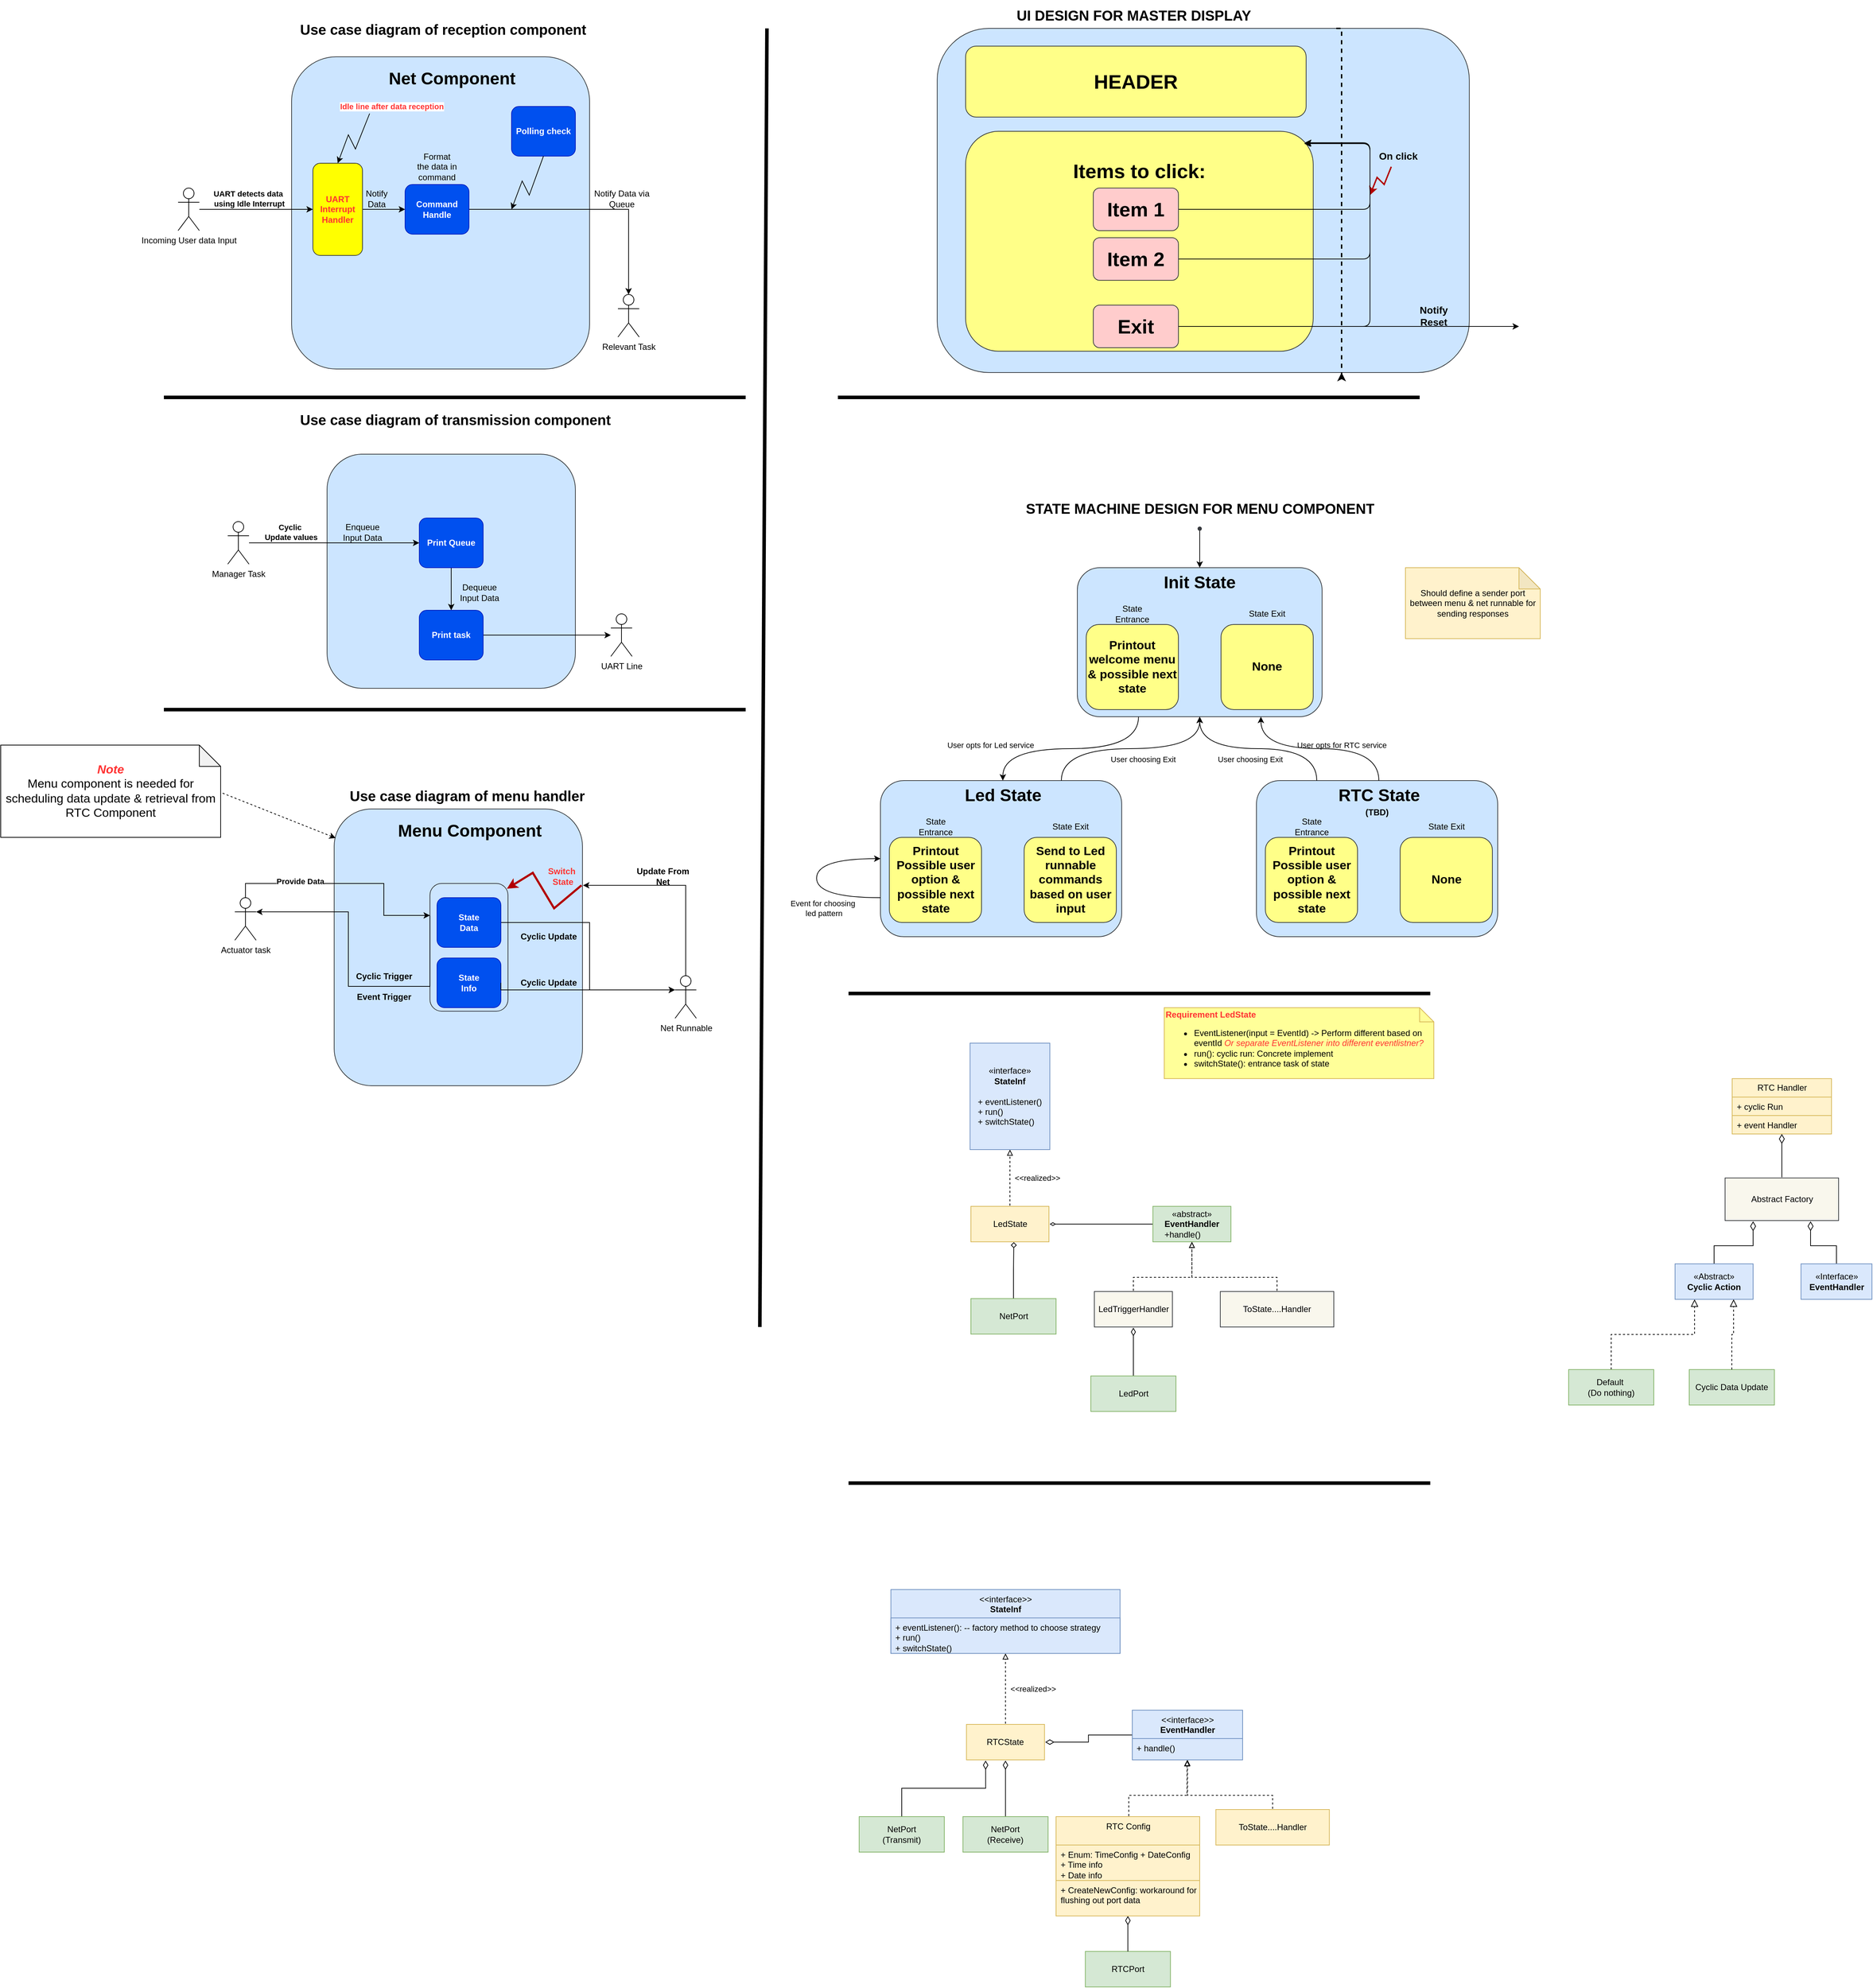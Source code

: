 <mxfile version="28.1.1">
  <diagram id="R2lEEEUBdFMjLlhIrx00" name="Page-1">
    <mxGraphModel dx="2268" dy="866" grid="1" gridSize="10" guides="1" tooltips="1" connect="1" arrows="1" fold="1" page="1" pageScale="1" pageWidth="850" pageHeight="1100" math="0" shadow="0" extFonts="Permanent Marker^https://fonts.googleapis.com/css?family=Permanent+Marker">
      <root>
        <mxCell id="0" />
        <mxCell id="1" parent="0" />
        <mxCell id="Fxq5yM-Qv6Sve0e7q3sQ-14" style="edgeStyle=orthogonalEdgeStyle;rounded=0;orthogonalLoop=1;jettySize=auto;html=1;exitX=0.25;exitY=1;exitDx=0;exitDy=0;curved=1;" parent="1" source="wsbSc2RUKa-qmxg8iigi-1" target="Fxq5yM-Qv6Sve0e7q3sQ-7" edge="1">
          <mxGeometry relative="1" as="geometry" />
        </mxCell>
        <mxCell id="Fxq5yM-Qv6Sve0e7q3sQ-57" value="User opts for Led service" style="edgeLabel;html=1;align=center;verticalAlign=middle;resizable=0;points=[];" parent="Fxq5yM-Qv6Sve0e7q3sQ-14" vertex="1" connectable="0">
          <mxGeometry x="0.577" y="13" relative="1" as="geometry">
            <mxPoint x="-32" y="-18" as="offset" />
          </mxGeometry>
        </mxCell>
        <mxCell id="Fxq5yM-Qv6Sve0e7q3sQ-61" value="User opts for RTC service" style="edgeLabel;html=1;align=center;verticalAlign=middle;resizable=0;points=[];" parent="Fxq5yM-Qv6Sve0e7q3sQ-14" vertex="1" connectable="0">
          <mxGeometry x="0.577" y="13" relative="1" as="geometry">
            <mxPoint x="463" y="-18" as="offset" />
          </mxGeometry>
        </mxCell>
        <mxCell id="wsbSc2RUKa-qmxg8iigi-1" value="" style="rounded=1;whiteSpace=wrap;html=1;fillColor=#cce5ff;strokeColor=#36393d;" parent="1" vertex="1">
          <mxGeometry x="1397.5" y="800" width="345" height="210" as="geometry" />
        </mxCell>
        <mxCell id="OyQcLFiWfOnzM_1FYjm5-68" value="" style="rounded=1;whiteSpace=wrap;html=1;fillColor=#cce5ff;strokeColor=#36393d;" parent="1" vertex="1">
          <mxGeometry x="350" y="1140" width="350" height="390" as="geometry" />
        </mxCell>
        <mxCell id="OyQcLFiWfOnzM_1FYjm5-86" value="" style="rounded=1;whiteSpace=wrap;html=1;fillColor=#cce5ff;strokeColor=#36393d;" parent="1" vertex="1">
          <mxGeometry x="485" y="1245" width="110" height="180" as="geometry" />
        </mxCell>
        <mxCell id="OyQcLFiWfOnzM_1FYjm5-19" value="" style="rounded=1;whiteSpace=wrap;html=1;fillColor=#cce5ff;strokeColor=#36393d;" parent="1" vertex="1">
          <mxGeometry x="290" y="80" width="420" height="440" as="geometry" />
        </mxCell>
        <mxCell id="OyQcLFiWfOnzM_1FYjm5-61" value="" style="edgeStyle=orthogonalEdgeStyle;rounded=0;orthogonalLoop=1;jettySize=auto;html=1;" parent="1" source="OyQcLFiWfOnzM_1FYjm5-2" target="OyQcLFiWfOnzM_1FYjm5-4" edge="1">
          <mxGeometry relative="1" as="geometry" />
        </mxCell>
        <mxCell id="OyQcLFiWfOnzM_1FYjm5-2" value="&lt;b&gt;&lt;font style=&quot;color: rgb(255, 51, 51);&quot;&gt;UART Interrupt Handler&lt;/font&gt;&lt;/b&gt;" style="rounded=1;whiteSpace=wrap;html=1;fillColor=#FFFF00;strokeColor=#36393d;" parent="1" vertex="1">
          <mxGeometry x="320" y="230" width="70" height="130" as="geometry" />
        </mxCell>
        <mxCell id="OyQcLFiWfOnzM_1FYjm5-11" value="" style="edgeStyle=orthogonalEdgeStyle;rounded=0;orthogonalLoop=1;jettySize=auto;html=1;" parent="1" source="OyQcLFiWfOnzM_1FYjm5-4" target="OyQcLFiWfOnzM_1FYjm5-33" edge="1">
          <mxGeometry relative="1" as="geometry">
            <mxPoint x="690" y="445" as="targetPoint" />
          </mxGeometry>
        </mxCell>
        <mxCell id="OyQcLFiWfOnzM_1FYjm5-4" value="&lt;b&gt;Command Handle&lt;/b&gt;" style="rounded=1;whiteSpace=wrap;html=1;fillColor=#0050ef;strokeColor=#001DBC;fontColor=#ffffff;" parent="1" vertex="1">
          <mxGeometry x="450" y="260" width="90" height="70" as="geometry" />
        </mxCell>
        <mxCell id="OyQcLFiWfOnzM_1FYjm5-15" value="" style="edgeStyle=orthogonalEdgeStyle;rounded=0;orthogonalLoop=1;jettySize=auto;html=1;" parent="1" source="OyQcLFiWfOnzM_1FYjm5-14" target="OyQcLFiWfOnzM_1FYjm5-2" edge="1">
          <mxGeometry relative="1" as="geometry" />
        </mxCell>
        <mxCell id="OyQcLFiWfOnzM_1FYjm5-17" value="&lt;b&gt;UART detects data&amp;nbsp;&lt;/b&gt;&lt;div&gt;&lt;b&gt;using Idle Interrupt&lt;/b&gt;&lt;/div&gt;" style="edgeLabel;html=1;align=center;verticalAlign=middle;resizable=0;points=[];" parent="OyQcLFiWfOnzM_1FYjm5-15" vertex="1" connectable="0">
          <mxGeometry x="0.152" y="3" relative="1" as="geometry">
            <mxPoint x="-22" y="-12" as="offset" />
          </mxGeometry>
        </mxCell>
        <mxCell id="OyQcLFiWfOnzM_1FYjm5-20" value="&lt;b&gt;Idle line after data reception&lt;/b&gt;" style="edgeLabel;html=1;align=center;verticalAlign=middle;resizable=0;points=[];fontColor=#FF3333;" parent="OyQcLFiWfOnzM_1FYjm5-15" vertex="1" connectable="0">
          <mxGeometry x="0.152" y="3" relative="1" as="geometry">
            <mxPoint x="179" y="-142" as="offset" />
          </mxGeometry>
        </mxCell>
        <mxCell id="OyQcLFiWfOnzM_1FYjm5-14" value="Incoming User data Input" style="shape=umlActor;verticalLabelPosition=bottom;verticalAlign=top;html=1;outlineConnect=0;" parent="1" vertex="1">
          <mxGeometry x="130" y="265" width="30" height="60" as="geometry" />
        </mxCell>
        <mxCell id="OyQcLFiWfOnzM_1FYjm5-18" value="" style="curved=0;endArrow=classic;html=1;rounded=0;entryX=0.5;entryY=0;entryDx=0;entryDy=0;" parent="1" target="OyQcLFiWfOnzM_1FYjm5-2" edge="1">
          <mxGeometry width="50" height="50" relative="1" as="geometry">
            <mxPoint x="400" y="160" as="sourcePoint" />
            <mxPoint x="390" y="140" as="targetPoint" />
            <Array as="points">
              <mxPoint x="380" y="210" />
              <mxPoint x="370" y="190" />
            </Array>
          </mxGeometry>
        </mxCell>
        <mxCell id="OyQcLFiWfOnzM_1FYjm5-22" value="Notify Data" style="text;html=1;align=center;verticalAlign=middle;whiteSpace=wrap;rounded=0;" parent="1" vertex="1">
          <mxGeometry x="380" y="265" width="60" height="30" as="geometry" />
        </mxCell>
        <mxCell id="OyQcLFiWfOnzM_1FYjm5-33" value="Relevant Task" style="shape=umlActor;verticalLabelPosition=bottom;verticalAlign=top;html=1;outlineConnect=0;" parent="1" vertex="1">
          <mxGeometry x="750" y="415" width="30" height="60" as="geometry" />
        </mxCell>
        <mxCell id="OyQcLFiWfOnzM_1FYjm5-34" value="Format the data in command" style="text;html=1;align=center;verticalAlign=middle;whiteSpace=wrap;rounded=0;" parent="1" vertex="1">
          <mxGeometry x="465" y="220" width="60" height="30" as="geometry" />
        </mxCell>
        <mxCell id="OyQcLFiWfOnzM_1FYjm5-38" value="&lt;h1 style=&quot;margin-top: 0px;&quot;&gt;Net Component&lt;/h1&gt;" style="text;html=1;whiteSpace=wrap;overflow=hidden;rounded=0;" parent="1" vertex="1">
          <mxGeometry x="425" y="90" width="190" height="40" as="geometry" />
        </mxCell>
        <mxCell id="OyQcLFiWfOnzM_1FYjm5-39" value="&lt;h1 style=&quot;margin-top: 0px;&quot;&gt;&lt;font style=&quot;font-size: 20px;&quot;&gt;Use case diagram of reception component&lt;/font&gt;&lt;/h1&gt;" style="text;html=1;whiteSpace=wrap;overflow=hidden;rounded=0;" parent="1" vertex="1">
          <mxGeometry x="300" y="20" width="410" height="60" as="geometry" />
        </mxCell>
        <mxCell id="OyQcLFiWfOnzM_1FYjm5-40" value="" style="rounded=1;whiteSpace=wrap;html=1;fillColor=#cce5ff;strokeColor=#36393d;" parent="1" vertex="1">
          <mxGeometry x="340" y="640" width="350" height="330" as="geometry" />
        </mxCell>
        <mxCell id="OyQcLFiWfOnzM_1FYjm5-44" value="" style="edgeStyle=orthogonalEdgeStyle;rounded=0;orthogonalLoop=1;jettySize=auto;html=1;" parent="1" source="OyQcLFiWfOnzM_1FYjm5-45" target="OyQcLFiWfOnzM_1FYjm5-47" edge="1">
          <mxGeometry relative="1" as="geometry" />
        </mxCell>
        <mxCell id="OyQcLFiWfOnzM_1FYjm5-45" value="&lt;b&gt;Print Queue&lt;/b&gt;" style="rounded=1;whiteSpace=wrap;html=1;fillColor=#0050ef;strokeColor=#001DBC;fontColor=#ffffff;" parent="1" vertex="1">
          <mxGeometry x="470" y="730" width="90" height="70" as="geometry" />
        </mxCell>
        <mxCell id="OyQcLFiWfOnzM_1FYjm5-46" value="" style="edgeStyle=orthogonalEdgeStyle;rounded=0;orthogonalLoop=1;jettySize=auto;html=1;" parent="1" source="OyQcLFiWfOnzM_1FYjm5-47" target="OyQcLFiWfOnzM_1FYjm5-55" edge="1">
          <mxGeometry relative="1" as="geometry">
            <mxPoint x="760" y="915" as="targetPoint" />
          </mxGeometry>
        </mxCell>
        <mxCell id="OyQcLFiWfOnzM_1FYjm5-47" value="&lt;b&gt;Print task&lt;/b&gt;" style="rounded=1;whiteSpace=wrap;html=1;fillColor=#0050ef;strokeColor=#001DBC;fontColor=#ffffff;" parent="1" vertex="1">
          <mxGeometry x="470" y="860" width="90" height="70" as="geometry" />
        </mxCell>
        <mxCell id="OyQcLFiWfOnzM_1FYjm5-48" value="" style="edgeStyle=orthogonalEdgeStyle;rounded=0;orthogonalLoop=1;jettySize=auto;html=1;entryX=0;entryY=0.5;entryDx=0;entryDy=0;" parent="1" source="OyQcLFiWfOnzM_1FYjm5-51" target="OyQcLFiWfOnzM_1FYjm5-45" edge="1">
          <mxGeometry relative="1" as="geometry">
            <mxPoint x="390" y="765" as="targetPoint" />
          </mxGeometry>
        </mxCell>
        <mxCell id="OyQcLFiWfOnzM_1FYjm5-49" value="&lt;b&gt;Cyclic&amp;nbsp;&lt;/b&gt;&lt;div&gt;&lt;b&gt;Update values&lt;/b&gt;&lt;/div&gt;" style="edgeLabel;html=1;align=center;verticalAlign=middle;resizable=0;points=[];" parent="OyQcLFiWfOnzM_1FYjm5-48" vertex="1" connectable="0">
          <mxGeometry x="0.152" y="3" relative="1" as="geometry">
            <mxPoint x="-79" y="-12" as="offset" />
          </mxGeometry>
        </mxCell>
        <mxCell id="OyQcLFiWfOnzM_1FYjm5-51" value="Manager Task" style="shape=umlActor;verticalLabelPosition=bottom;verticalAlign=top;html=1;outlineConnect=0;" parent="1" vertex="1">
          <mxGeometry x="200" y="735" width="30" height="60" as="geometry" />
        </mxCell>
        <mxCell id="OyQcLFiWfOnzM_1FYjm5-53" value="Enqueue Input Data" style="text;html=1;align=center;verticalAlign=middle;whiteSpace=wrap;rounded=0;" parent="1" vertex="1">
          <mxGeometry x="360" y="735" width="60" height="30" as="geometry" />
        </mxCell>
        <mxCell id="OyQcLFiWfOnzM_1FYjm5-55" value="UART Line" style="shape=umlActor;verticalLabelPosition=bottom;verticalAlign=top;html=1;outlineConnect=0;" parent="1" vertex="1">
          <mxGeometry x="740" y="865" width="30" height="60" as="geometry" />
        </mxCell>
        <mxCell id="OyQcLFiWfOnzM_1FYjm5-57" value="Dequeue Input Data" style="text;html=1;align=center;verticalAlign=middle;whiteSpace=wrap;rounded=0;" parent="1" vertex="1">
          <mxGeometry x="525" y="820" width="60" height="30" as="geometry" />
        </mxCell>
        <mxCell id="OyQcLFiWfOnzM_1FYjm5-58" value="&lt;h1 style=&quot;margin-top: 0px;&quot;&gt;Init State&lt;/h1&gt;" style="text;html=1;whiteSpace=wrap;overflow=hidden;rounded=0;align=center;" parent="1" vertex="1">
          <mxGeometry x="1475" y="800" width="190" height="40" as="geometry" />
        </mxCell>
        <mxCell id="OyQcLFiWfOnzM_1FYjm5-59" value="&lt;h1 style=&quot;margin-top: 0px;&quot;&gt;&lt;font style=&quot;font-size: 20px;&quot;&gt;Use case diagram of transmission component&lt;/font&gt;&lt;/h1&gt;" style="text;html=1;whiteSpace=wrap;overflow=hidden;rounded=0;" parent="1" vertex="1">
          <mxGeometry x="300" y="570" width="480" height="60" as="geometry" />
        </mxCell>
        <mxCell id="OyQcLFiWfOnzM_1FYjm5-60" value="" style="endArrow=none;html=1;rounded=0;strokeWidth=5;" parent="1" edge="1">
          <mxGeometry width="50" height="50" relative="1" as="geometry">
            <mxPoint x="110" y="560" as="sourcePoint" />
            <mxPoint x="930" y="560" as="targetPoint" />
          </mxGeometry>
        </mxCell>
        <mxCell id="OyQcLFiWfOnzM_1FYjm5-63" value="&lt;b&gt;Polling check&lt;/b&gt;" style="rounded=1;whiteSpace=wrap;html=1;fillColor=#0050ef;strokeColor=#001DBC;fontColor=#ffffff;" parent="1" vertex="1">
          <mxGeometry x="600" y="150" width="90" height="70" as="geometry" />
        </mxCell>
        <mxCell id="OyQcLFiWfOnzM_1FYjm5-66" value="" style="curved=0;endArrow=classic;html=1;rounded=0;entryX=0.5;entryY=0;entryDx=0;entryDy=0;exitX=0.5;exitY=1;exitDx=0;exitDy=0;" parent="1" source="OyQcLFiWfOnzM_1FYjm5-63" edge="1">
          <mxGeometry width="50" height="50" relative="1" as="geometry">
            <mxPoint x="645" y="225" as="sourcePoint" />
            <mxPoint x="600" y="295" as="targetPoint" />
            <Array as="points">
              <mxPoint x="625" y="275" />
              <mxPoint x="615" y="255" />
            </Array>
          </mxGeometry>
        </mxCell>
        <mxCell id="OyQcLFiWfOnzM_1FYjm5-67" value="Notify Data via Queue" style="text;html=1;align=center;verticalAlign=middle;whiteSpace=wrap;rounded=0;" parent="1" vertex="1">
          <mxGeometry x="697.5" y="265" width="115" height="30" as="geometry" />
        </mxCell>
        <mxCell id="OyQcLFiWfOnzM_1FYjm5-72" value="&lt;b&gt;State&lt;/b&gt;&lt;div&gt;&lt;b&gt;Info&lt;/b&gt;&lt;/div&gt;" style="rounded=1;whiteSpace=wrap;html=1;fillColor=#0050ef;strokeColor=#001DBC;fontColor=#ffffff;" parent="1" vertex="1">
          <mxGeometry x="495" y="1350" width="90" height="70" as="geometry" />
        </mxCell>
        <mxCell id="OyQcLFiWfOnzM_1FYjm5-98" style="edgeStyle=orthogonalEdgeStyle;rounded=0;orthogonalLoop=1;jettySize=auto;html=1;exitX=0.5;exitY=0;exitDx=0;exitDy=0;exitPerimeter=0;entryX=0;entryY=0.25;entryDx=0;entryDy=0;" parent="1" source="OyQcLFiWfOnzM_1FYjm5-75" target="OyQcLFiWfOnzM_1FYjm5-86" edge="1">
          <mxGeometry relative="1" as="geometry">
            <Array as="points">
              <mxPoint x="225" y="1245" />
              <mxPoint x="420" y="1245" />
              <mxPoint x="420" y="1290" />
            </Array>
          </mxGeometry>
        </mxCell>
        <mxCell id="OyQcLFiWfOnzM_1FYjm5-99" value="&lt;b&gt;Provide Data&lt;/b&gt;" style="edgeLabel;html=1;align=center;verticalAlign=middle;resizable=0;points=[];" parent="OyQcLFiWfOnzM_1FYjm5-98" vertex="1" connectable="0">
          <mxGeometry x="-0.403" y="3" relative="1" as="geometry">
            <mxPoint as="offset" />
          </mxGeometry>
        </mxCell>
        <mxCell id="OyQcLFiWfOnzM_1FYjm5-75" value="Actuator task" style="shape=umlActor;verticalLabelPosition=bottom;verticalAlign=top;html=1;outlineConnect=0;" parent="1" vertex="1">
          <mxGeometry x="210" y="1265" width="30" height="60" as="geometry" />
        </mxCell>
        <mxCell id="OyQcLFiWfOnzM_1FYjm5-77" value="Net Runnable" style="shape=umlActor;verticalLabelPosition=bottom;verticalAlign=top;html=1;outlineConnect=0;" parent="1" vertex="1">
          <mxGeometry x="830.5" y="1375" width="30" height="60" as="geometry" />
        </mxCell>
        <mxCell id="OyQcLFiWfOnzM_1FYjm5-79" value="&lt;h1 style=&quot;margin-top: 0px;&quot;&gt;Menu Component&lt;/h1&gt;" style="text;html=1;whiteSpace=wrap;overflow=hidden;rounded=0;" parent="1" vertex="1">
          <mxGeometry x="437.5" y="1150" width="205" height="40" as="geometry" />
        </mxCell>
        <mxCell id="OyQcLFiWfOnzM_1FYjm5-80" value="&lt;h1 style=&quot;margin-top: 0px;&quot;&gt;&lt;font style=&quot;font-size: 20px;&quot;&gt;Use case diagram of menu handler&lt;/font&gt;&lt;/h1&gt;" style="text;html=1;whiteSpace=wrap;overflow=hidden;rounded=0;" parent="1" vertex="1">
          <mxGeometry x="370" y="1100" width="350" height="60" as="geometry" />
        </mxCell>
        <mxCell id="OyQcLFiWfOnzM_1FYjm5-81" value="" style="endArrow=none;html=1;rounded=0;strokeWidth=5;" parent="1" edge="1">
          <mxGeometry width="50" height="50" relative="1" as="geometry">
            <mxPoint x="110" y="1000" as="sourcePoint" />
            <mxPoint x="930" y="1000" as="targetPoint" />
          </mxGeometry>
        </mxCell>
        <mxCell id="OyQcLFiWfOnzM_1FYjm5-85" style="edgeStyle=orthogonalEdgeStyle;rounded=0;orthogonalLoop=1;jettySize=auto;html=1;exitX=1;exitY=0.5;exitDx=0;exitDy=0;entryX=0;entryY=0.333;entryDx=0;entryDy=0;entryPerimeter=0;" parent="1" source="OyQcLFiWfOnzM_1FYjm5-84" target="OyQcLFiWfOnzM_1FYjm5-77" edge="1">
          <mxGeometry relative="1" as="geometry">
            <mxPoint x="828" y="1435" as="targetPoint" />
            <Array as="points">
              <mxPoint x="710" y="1300" />
              <mxPoint x="710" y="1395" />
            </Array>
          </mxGeometry>
        </mxCell>
        <mxCell id="OyQcLFiWfOnzM_1FYjm5-84" value="&lt;b&gt;State&lt;/b&gt;&lt;div&gt;&lt;b&gt;Data&lt;/b&gt;&lt;/div&gt;" style="rounded=1;whiteSpace=wrap;html=1;fillColor=#0050ef;strokeColor=#001DBC;fontColor=#ffffff;" parent="1" vertex="1">
          <mxGeometry x="495" y="1265" width="90" height="70" as="geometry" />
        </mxCell>
        <mxCell id="OyQcLFiWfOnzM_1FYjm5-87" value="&lt;b&gt;Cyclic Update&lt;/b&gt;" style="text;html=1;align=center;verticalAlign=middle;whiteSpace=wrap;rounded=0;" parent="1" vertex="1">
          <mxGeometry x="605" y="1305" width="95" height="30" as="geometry" />
        </mxCell>
        <mxCell id="OyQcLFiWfOnzM_1FYjm5-88" style="edgeStyle=orthogonalEdgeStyle;rounded=0;orthogonalLoop=1;jettySize=auto;html=1;entryX=1.002;entryY=0.276;entryDx=0;entryDy=0;entryPerimeter=0;exitX=0.5;exitY=0;exitDx=0;exitDy=0;exitPerimeter=0;" parent="1" source="OyQcLFiWfOnzM_1FYjm5-77" target="OyQcLFiWfOnzM_1FYjm5-68" edge="1">
          <mxGeometry relative="1" as="geometry">
            <mxPoint x="910" y="1320" as="sourcePoint" />
          </mxGeometry>
        </mxCell>
        <mxCell id="OyQcLFiWfOnzM_1FYjm5-89" value="" style="curved=0;endArrow=classic;html=1;rounded=0;entryX=0.986;entryY=0.041;entryDx=0;entryDy=0;exitX=0.996;exitY=0.276;exitDx=0;exitDy=0;exitPerimeter=0;entryPerimeter=0;fillColor=#e51400;strokeColor=#B20000;strokeWidth=3;" parent="1" source="OyQcLFiWfOnzM_1FYjm5-68" target="OyQcLFiWfOnzM_1FYjm5-86" edge="1">
          <mxGeometry width="50" height="50" relative="1" as="geometry">
            <mxPoint x="700" y="1250" as="sourcePoint" />
            <mxPoint x="655" y="1325" as="targetPoint" />
            <Array as="points">
              <mxPoint x="660" y="1280" />
              <mxPoint x="630" y="1230" />
            </Array>
          </mxGeometry>
        </mxCell>
        <mxCell id="OyQcLFiWfOnzM_1FYjm5-90" value="&lt;b&gt;Cyclic Trigger&lt;/b&gt;&lt;div&gt;&lt;br&gt;&lt;/div&gt;&lt;div&gt;&lt;b&gt;Event Trigger&lt;/b&gt;&lt;/div&gt;" style="text;html=1;align=center;verticalAlign=middle;whiteSpace=wrap;rounded=0;" parent="1" vertex="1">
          <mxGeometry x="372.5" y="1375" width="95" height="30" as="geometry" />
        </mxCell>
        <mxCell id="OyQcLFiWfOnzM_1FYjm5-91" value="&lt;b&gt;&lt;font style=&quot;color: rgb(255, 51, 51);&quot;&gt;Switch&amp;nbsp;&lt;/font&gt;&lt;/b&gt;&lt;div&gt;&lt;b&gt;&lt;font style=&quot;color: rgb(255, 51, 51);&quot;&gt;State&lt;/font&gt;&lt;/b&gt;&lt;/div&gt;" style="text;html=1;align=center;verticalAlign=middle;whiteSpace=wrap;rounded=0;" parent="1" vertex="1">
          <mxGeometry x="625" y="1220" width="95" height="30" as="geometry" />
        </mxCell>
        <mxCell id="OyQcLFiWfOnzM_1FYjm5-92" value="&lt;b&gt;Update From Net&lt;/b&gt;" style="text;html=1;align=center;verticalAlign=middle;whiteSpace=wrap;rounded=0;" parent="1" vertex="1">
          <mxGeometry x="765.5" y="1220" width="95" height="30" as="geometry" />
        </mxCell>
        <mxCell id="OyQcLFiWfOnzM_1FYjm5-95" style="edgeStyle=orthogonalEdgeStyle;rounded=0;orthogonalLoop=1;jettySize=auto;html=1;exitX=0;exitY=0.25;exitDx=0;exitDy=0;entryX=1;entryY=0.333;entryDx=0;entryDy=0;entryPerimeter=0;" parent="1" source="OyQcLFiWfOnzM_1FYjm5-86" target="OyQcLFiWfOnzM_1FYjm5-75" edge="1">
          <mxGeometry relative="1" as="geometry">
            <mxPoint x="460.5" y="1470" as="targetPoint" />
            <mxPoint x="207.5" y="1425" as="sourcePoint" />
            <Array as="points">
              <mxPoint x="370" y="1390" />
              <mxPoint x="370" y="1285" />
            </Array>
          </mxGeometry>
        </mxCell>
        <mxCell id="OyQcLFiWfOnzM_1FYjm5-97" value="" style="edgeStyle=orthogonalEdgeStyle;rounded=0;orthogonalLoop=1;jettySize=auto;html=1;exitX=1;exitY=0.5;exitDx=0;exitDy=0;entryX=0;entryY=0.333;entryDx=0;entryDy=0;entryPerimeter=0;" parent="1" source="OyQcLFiWfOnzM_1FYjm5-72" target="OyQcLFiWfOnzM_1FYjm5-77" edge="1">
          <mxGeometry relative="1" as="geometry">
            <mxPoint x="585" y="1385" as="sourcePoint" />
            <mxPoint x="820" y="1390" as="targetPoint" />
            <Array as="points">
              <mxPoint x="585" y="1395" />
            </Array>
          </mxGeometry>
        </mxCell>
        <mxCell id="OyQcLFiWfOnzM_1FYjm5-100" value="&lt;b&gt;Cyclic Update&lt;/b&gt;" style="text;html=1;align=center;verticalAlign=middle;whiteSpace=wrap;rounded=0;" parent="1" vertex="1">
          <mxGeometry x="605" y="1370" width="95" height="30" as="geometry" />
        </mxCell>
        <mxCell id="LMpR26-WKdEQscLEcEX--1" value="&lt;font color=&quot;#ff3333&quot;&gt;&lt;span style=&quot;font-size: 17px;&quot;&gt;&lt;b&gt;&lt;i&gt;Note&lt;/i&gt;&lt;/b&gt;&lt;/span&gt;&lt;/font&gt;&lt;br&gt;&lt;div style=&quot;&quot;&gt;&lt;span style=&quot;font-size: 17px;&quot;&gt;&lt;font style=&quot;color: rgb(0, 0, 0);&quot;&gt;Menu component is needed for scheduling data update &amp;amp; retrieval from RTC Component&lt;/font&gt;&lt;/span&gt;&lt;/div&gt;" style="shape=note;whiteSpace=wrap;html=1;backgroundOutline=1;darkOpacity=0.05;align=center;" parent="1" vertex="1">
          <mxGeometry x="-120" y="1050" width="310" height="130" as="geometry" />
        </mxCell>
        <mxCell id="LMpR26-WKdEQscLEcEX--4" value="" style="endArrow=classic;html=1;rounded=0;exitX=1.009;exitY=0.521;exitDx=0;exitDy=0;exitPerimeter=0;entryX=0.006;entryY=0.105;entryDx=0;entryDy=0;entryPerimeter=0;dashed=1;" parent="1" source="LMpR26-WKdEQscLEcEX--1" target="OyQcLFiWfOnzM_1FYjm5-68" edge="1">
          <mxGeometry width="50" height="50" relative="1" as="geometry">
            <mxPoint x="120" y="1130" as="sourcePoint" />
            <mxPoint x="170" y="1080" as="targetPoint" />
          </mxGeometry>
        </mxCell>
        <mxCell id="LMpR26-WKdEQscLEcEX--5" value="" style="rounded=1;whiteSpace=wrap;html=1;fillColor=#cce5ff;strokeColor=#36393d;" parent="1" vertex="1">
          <mxGeometry x="1200" y="40" width="750" height="485" as="geometry" />
        </mxCell>
        <mxCell id="LMpR26-WKdEQscLEcEX--13" value="&lt;h1 style=&quot;margin-top: 0px;&quot;&gt;&lt;span style=&quot;font-size: 20px;&quot;&gt;UI DESIGN FOR MASTER DISPLAY&lt;/span&gt;&lt;/h1&gt;" style="text;html=1;whiteSpace=wrap;overflow=hidden;rounded=0;" parent="1" vertex="1">
          <mxGeometry x="1310" width="350" height="60" as="geometry" />
        </mxCell>
        <mxCell id="LMpR26-WKdEQscLEcEX--14" value="" style="endArrow=none;html=1;rounded=0;strokeWidth=5;" parent="1" edge="1">
          <mxGeometry width="50" height="50" relative="1" as="geometry">
            <mxPoint x="960" y="40" as="sourcePoint" />
            <mxPoint x="950" y="1870" as="targetPoint" />
          </mxGeometry>
        </mxCell>
        <mxCell id="LMpR26-WKdEQscLEcEX--28" value="&lt;font style=&quot;font-size: 28px;&quot;&gt;&lt;b style=&quot;&quot;&gt;HEADER&lt;/b&gt;&lt;/font&gt;" style="rounded=1;whiteSpace=wrap;html=1;fillColor=#ffff88;strokeColor=#36393d;" parent="1" vertex="1">
          <mxGeometry x="1240" y="65" width="480" height="100" as="geometry" />
        </mxCell>
        <mxCell id="LMpR26-WKdEQscLEcEX--29" value="&lt;font style=&quot;font-size: 28px;&quot;&gt;&lt;b style=&quot;&quot;&gt;Items to click:&lt;/b&gt;&lt;/font&gt;&lt;div&gt;&lt;font style=&quot;font-size: 28px;&quot;&gt;&lt;b style=&quot;&quot;&gt;&lt;br&gt;&lt;/b&gt;&lt;/font&gt;&lt;/div&gt;&lt;div&gt;&lt;font style=&quot;font-size: 28px;&quot;&gt;&lt;b style=&quot;&quot;&gt;&lt;br&gt;&lt;/b&gt;&lt;/font&gt;&lt;/div&gt;&lt;div&gt;&lt;font style=&quot;font-size: 28px;&quot;&gt;&lt;b style=&quot;&quot;&gt;&lt;br&gt;&lt;/b&gt;&lt;/font&gt;&lt;/div&gt;&lt;div&gt;&lt;font style=&quot;font-size: 28px;&quot;&gt;&lt;b style=&quot;&quot;&gt;&lt;br&gt;&lt;/b&gt;&lt;/font&gt;&lt;/div&gt;&lt;div&gt;&lt;b style=&quot;font-size: 28px; background-color: transparent; color: light-dark(rgb(0, 0, 0), rgb(255, 255, 255));&quot;&gt;&amp;nbsp;&lt;/b&gt;&lt;/div&gt;&lt;div&gt;&lt;div&gt;&lt;br&gt;&lt;/div&gt;&lt;div&gt;&lt;br&gt;&lt;/div&gt;&lt;/div&gt;" style="rounded=1;whiteSpace=wrap;html=1;fillColor=#ffff88;strokeColor=#36393d;" parent="1" vertex="1">
          <mxGeometry x="1240" y="185" width="490" height="310" as="geometry" />
        </mxCell>
        <mxCell id="LMpR26-WKdEQscLEcEX--35" style="edgeStyle=orthogonalEdgeStyle;rounded=1;orthogonalLoop=1;jettySize=auto;html=1;exitX=1;exitY=0.5;exitDx=0;exitDy=0;entryX=0.974;entryY=0.056;entryDx=0;entryDy=0;entryPerimeter=0;curved=0;" parent="1" source="LMpR26-WKdEQscLEcEX--30" target="LMpR26-WKdEQscLEcEX--29" edge="1">
          <mxGeometry relative="1" as="geometry">
            <Array as="points">
              <mxPoint x="1810" y="295" />
              <mxPoint x="1810" y="202" />
            </Array>
          </mxGeometry>
        </mxCell>
        <mxCell id="LMpR26-WKdEQscLEcEX--30" value="&lt;b&gt;&lt;font style=&quot;font-size: 28px;&quot;&gt;Item 1&lt;/font&gt;&lt;/b&gt;" style="rounded=1;whiteSpace=wrap;html=1;fillColor=#ffcccc;strokeColor=#36393d;" parent="1" vertex="1">
          <mxGeometry x="1420" y="265" width="120" height="60" as="geometry" />
        </mxCell>
        <mxCell id="LMpR26-WKdEQscLEcEX--36" style="edgeStyle=orthogonalEdgeStyle;rounded=1;orthogonalLoop=1;jettySize=auto;html=1;exitX=1;exitY=0.5;exitDx=0;exitDy=0;entryX=0.976;entryY=0.055;entryDx=0;entryDy=0;entryPerimeter=0;curved=0;" parent="1" source="LMpR26-WKdEQscLEcEX--31" target="LMpR26-WKdEQscLEcEX--29" edge="1">
          <mxGeometry relative="1" as="geometry">
            <Array as="points">
              <mxPoint x="1810" y="365" />
              <mxPoint x="1810" y="202" />
            </Array>
          </mxGeometry>
        </mxCell>
        <mxCell id="LMpR26-WKdEQscLEcEX--31" value="&lt;b&gt;&lt;font style=&quot;font-size: 28px;&quot;&gt;Item 2&lt;/font&gt;&lt;/b&gt;" style="rounded=1;whiteSpace=wrap;html=1;fillColor=#ffcccc;strokeColor=#36393d;" parent="1" vertex="1">
          <mxGeometry x="1420" y="335" width="120" height="60" as="geometry" />
        </mxCell>
        <mxCell id="LMpR26-WKdEQscLEcEX--32" value="&lt;b&gt;&lt;font style=&quot;font-size: 28px;&quot;&gt;Exit&lt;/font&gt;&lt;/b&gt;" style="rounded=1;whiteSpace=wrap;html=1;fillColor=#ffcccc;strokeColor=#36393d;" parent="1" vertex="1">
          <mxGeometry x="1420" y="430" width="120" height="60" as="geometry" />
        </mxCell>
        <mxCell id="LMpR26-WKdEQscLEcEX--34" style="edgeStyle=orthogonalEdgeStyle;rounded=0;orthogonalLoop=1;jettySize=auto;html=1;exitX=0.75;exitY=0;exitDx=0;exitDy=0;dashed=1;strokeWidth=2;" parent="1" source="LMpR26-WKdEQscLEcEX--5" edge="1">
          <mxGeometry relative="1" as="geometry">
            <mxPoint x="1770" y="525" as="targetPoint" />
            <Array as="points">
              <mxPoint x="1770" y="40" />
              <mxPoint x="1770" y="526" />
            </Array>
          </mxGeometry>
        </mxCell>
        <mxCell id="LMpR26-WKdEQscLEcEX--37" value="" style="curved=0;endArrow=classic;html=1;rounded=0;entryX=0.5;entryY=0;entryDx=0;entryDy=0;strokeWidth=2;fillColor=#e51400;strokeColor=#B20000;" parent="1" edge="1">
          <mxGeometry width="50" height="50" relative="1" as="geometry">
            <mxPoint x="1840" y="235" as="sourcePoint" />
            <mxPoint x="1810" y="275" as="targetPoint" />
            <Array as="points">
              <mxPoint x="1830" y="260" />
              <mxPoint x="1820" y="250" />
            </Array>
          </mxGeometry>
        </mxCell>
        <mxCell id="LMpR26-WKdEQscLEcEX--38" value="&lt;b&gt;&lt;font style=&quot;font-size: 14px;&quot;&gt;On click&lt;/font&gt;&lt;/b&gt;" style="text;html=1;align=center;verticalAlign=middle;whiteSpace=wrap;rounded=0;" parent="1" vertex="1">
          <mxGeometry x="1820" y="205" width="60" height="30" as="geometry" />
        </mxCell>
        <mxCell id="LMpR26-WKdEQscLEcEX--39" style="edgeStyle=orthogonalEdgeStyle;rounded=1;orthogonalLoop=1;jettySize=auto;html=1;entryX=0.976;entryY=0.052;entryDx=0;entryDy=0;entryPerimeter=0;curved=0;exitX=1;exitY=0.5;exitDx=0;exitDy=0;" parent="1" source="LMpR26-WKdEQscLEcEX--32" target="LMpR26-WKdEQscLEcEX--29" edge="1">
          <mxGeometry relative="1" as="geometry">
            <mxPoint x="1600" y="461.96" as="sourcePoint" />
            <mxPoint x="1778" y="311.91" as="targetPoint" />
            <Array as="points">
              <mxPoint x="1810" y="460" />
              <mxPoint x="1810" y="201" />
            </Array>
          </mxGeometry>
        </mxCell>
        <mxCell id="LMpR26-WKdEQscLEcEX--41" style="edgeStyle=orthogonalEdgeStyle;rounded=0;orthogonalLoop=1;jettySize=auto;html=1;curved=0;exitX=1;exitY=0.5;exitDx=0;exitDy=0;" parent="1" source="LMpR26-WKdEQscLEcEX--32" edge="1">
          <mxGeometry relative="1" as="geometry">
            <mxPoint x="1640" y="463.89" as="sourcePoint" />
            <mxPoint x="2020" y="460" as="targetPoint" />
            <Array as="points">
              <mxPoint x="2000" y="460" />
            </Array>
          </mxGeometry>
        </mxCell>
        <mxCell id="LMpR26-WKdEQscLEcEX--42" value="&lt;b&gt;&lt;font style=&quot;font-size: 14px;&quot;&gt;Notify Reset&lt;/font&gt;&lt;/b&gt;" style="text;html=1;align=center;verticalAlign=middle;whiteSpace=wrap;rounded=0;" parent="1" vertex="1">
          <mxGeometry x="1870" y="430" width="60" height="30" as="geometry" />
        </mxCell>
        <mxCell id="wsbSc2RUKa-qmxg8iigi-4" value="" style="edgeStyle=orthogonalEdgeStyle;rounded=0;orthogonalLoop=1;jettySize=auto;html=1;" parent="1" source="wsbSc2RUKa-qmxg8iigi-3" target="wsbSc2RUKa-qmxg8iigi-1" edge="1">
          <mxGeometry relative="1" as="geometry" />
        </mxCell>
        <mxCell id="wsbSc2RUKa-qmxg8iigi-2" value="" style="endArrow=none;html=1;rounded=0;strokeWidth=5;" parent="1" edge="1">
          <mxGeometry width="50" height="50" relative="1" as="geometry">
            <mxPoint x="1060" y="560" as="sourcePoint" />
            <mxPoint x="1880" y="560" as="targetPoint" />
          </mxGeometry>
        </mxCell>
        <mxCell id="wsbSc2RUKa-qmxg8iigi-3" value="" style="shape=waypoint;sketch=0;size=6;pointerEvents=1;points=[];fillColor=#cce5ff;resizable=0;rotatable=0;perimeter=centerPerimeter;snapToPoint=1;strokeColor=#36393d;rounded=1;" parent="1" vertex="1">
          <mxGeometry x="1560" y="735" width="20" height="20" as="geometry" />
        </mxCell>
        <mxCell id="wsbSc2RUKa-qmxg8iigi-5" value="&lt;h1 style=&quot;margin-top: 0px;&quot;&gt;&lt;span style=&quot;font-size: 20px;&quot;&gt;STATE MACHINE DESIGN FOR MENU COMPONENT&lt;/span&gt;&lt;/h1&gt;" style="text;html=1;whiteSpace=wrap;overflow=hidden;rounded=0;" parent="1" vertex="1">
          <mxGeometry x="1322.5" y="695" width="495" height="40" as="geometry" />
        </mxCell>
        <mxCell id="wsbSc2RUKa-qmxg8iigi-8" value="&lt;b style=&quot;&quot;&gt;&lt;font style=&quot;font-size: 17px;&quot;&gt;Printout welcome menu &amp;amp; possible next state&lt;/font&gt;&lt;/b&gt;" style="rounded=1;whiteSpace=wrap;html=1;fillColor=#ffff88;strokeColor=#36393d;" parent="1" vertex="1">
          <mxGeometry x="1410" y="880" width="130" height="120" as="geometry" />
        </mxCell>
        <mxCell id="Fxq5yM-Qv6Sve0e7q3sQ-1" value="&lt;b style=&quot;&quot;&gt;&lt;font style=&quot;font-size: 17px;&quot;&gt;None&lt;/font&gt;&lt;/b&gt;" style="rounded=1;whiteSpace=wrap;html=1;fillColor=#ffff88;strokeColor=#36393d;" parent="1" vertex="1">
          <mxGeometry x="1600" y="880" width="130" height="120" as="geometry" />
        </mxCell>
        <mxCell id="Fxq5yM-Qv6Sve0e7q3sQ-2" value="State Entrance" style="text;html=1;align=center;verticalAlign=middle;whiteSpace=wrap;rounded=0;" parent="1" vertex="1">
          <mxGeometry x="1445" y="850" width="60" height="30" as="geometry" />
        </mxCell>
        <mxCell id="Fxq5yM-Qv6Sve0e7q3sQ-3" value="State Exit" style="text;html=1;align=center;verticalAlign=middle;whiteSpace=wrap;rounded=0;" parent="1" vertex="1">
          <mxGeometry x="1635" y="850" width="60" height="30" as="geometry" />
        </mxCell>
        <mxCell id="Fxq5yM-Qv6Sve0e7q3sQ-6" value="" style="rounded=1;whiteSpace=wrap;html=1;fillColor=#cce5ff;strokeColor=#36393d;" parent="1" vertex="1">
          <mxGeometry x="1120" y="1100" width="340" height="220" as="geometry" />
        </mxCell>
        <mxCell id="Fxq5yM-Qv6Sve0e7q3sQ-7" value="&lt;h1 style=&quot;margin-top: 0px;&quot;&gt;Led State&lt;/h1&gt;" style="text;html=1;whiteSpace=wrap;overflow=hidden;rounded=0;align=center;" parent="1" vertex="1">
          <mxGeometry x="1197.5" y="1100" width="190" height="40" as="geometry" />
        </mxCell>
        <mxCell id="Fxq5yM-Qv6Sve0e7q3sQ-10" value="&lt;b style=&quot;&quot;&gt;&lt;font style=&quot;font-size: 17px;&quot;&gt;Printout Possible user option &amp;amp; possible next state&lt;/font&gt;&lt;/b&gt;" style="rounded=1;whiteSpace=wrap;html=1;fillColor=#ffff88;strokeColor=#36393d;" parent="1" vertex="1">
          <mxGeometry x="1132.5" y="1180" width="130" height="120" as="geometry" />
        </mxCell>
        <mxCell id="Fxq5yM-Qv6Sve0e7q3sQ-11" value="&lt;span style=&quot;font-size: 17px;&quot;&gt;&lt;b&gt;Send to Led runnable commands based on user input&lt;/b&gt;&lt;/span&gt;" style="rounded=1;whiteSpace=wrap;html=1;fillColor=#ffff88;strokeColor=#36393d;" parent="1" vertex="1">
          <mxGeometry x="1322.5" y="1180" width="130" height="120" as="geometry" />
        </mxCell>
        <mxCell id="Fxq5yM-Qv6Sve0e7q3sQ-12" value="State Entrance" style="text;html=1;align=center;verticalAlign=middle;whiteSpace=wrap;rounded=0;" parent="1" vertex="1">
          <mxGeometry x="1167.5" y="1150" width="60" height="30" as="geometry" />
        </mxCell>
        <mxCell id="Fxq5yM-Qv6Sve0e7q3sQ-13" value="State Exit" style="text;html=1;align=center;verticalAlign=middle;whiteSpace=wrap;rounded=0;" parent="1" vertex="1">
          <mxGeometry x="1357.5" y="1150" width="60" height="30" as="geometry" />
        </mxCell>
        <mxCell id="Fxq5yM-Qv6Sve0e7q3sQ-17" style="edgeStyle=orthogonalEdgeStyle;rounded=0;orthogonalLoop=1;jettySize=auto;html=1;exitX=0;exitY=0.75;exitDx=0;exitDy=0;entryX=0;entryY=0.5;entryDx=0;entryDy=0;curved=1;" parent="1" source="Fxq5yM-Qv6Sve0e7q3sQ-6" target="Fxq5yM-Qv6Sve0e7q3sQ-6" edge="1">
          <mxGeometry relative="1" as="geometry">
            <Array as="points">
              <mxPoint x="1030" y="1265" />
              <mxPoint x="1030" y="1210" />
            </Array>
          </mxGeometry>
        </mxCell>
        <mxCell id="Fxq5yM-Qv6Sve0e7q3sQ-18" value="Event for choosing&amp;nbsp;&lt;div&gt;led pattern&lt;/div&gt;" style="edgeLabel;html=1;align=center;verticalAlign=middle;resizable=0;points=[];" parent="Fxq5yM-Qv6Sve0e7q3sQ-17" vertex="1" connectable="0">
          <mxGeometry x="0.506" y="-1" relative="1" as="geometry">
            <mxPoint x="-22" y="69" as="offset" />
          </mxGeometry>
        </mxCell>
        <mxCell id="Fxq5yM-Qv6Sve0e7q3sQ-19" value="" style="rounded=1;whiteSpace=wrap;html=1;fillColor=#cce5ff;strokeColor=#36393d;" parent="1" vertex="1">
          <mxGeometry x="1650" y="1100" width="340" height="220" as="geometry" />
        </mxCell>
        <mxCell id="Fxq5yM-Qv6Sve0e7q3sQ-53" style="edgeStyle=orthogonalEdgeStyle;rounded=0;orthogonalLoop=1;jettySize=auto;html=1;exitX=0.5;exitY=0;exitDx=0;exitDy=0;entryX=0.75;entryY=1;entryDx=0;entryDy=0;curved=1;" parent="1" source="Fxq5yM-Qv6Sve0e7q3sQ-20" target="wsbSc2RUKa-qmxg8iigi-1" edge="1">
          <mxGeometry relative="1" as="geometry" />
        </mxCell>
        <mxCell id="Fxq5yM-Qv6Sve0e7q3sQ-20" value="&lt;h1 style=&quot;margin-top: 0px;&quot;&gt;RTC State&lt;/h1&gt;" style="text;html=1;whiteSpace=wrap;overflow=hidden;rounded=0;align=center;" parent="1" vertex="1">
          <mxGeometry x="1727.5" y="1100" width="190" height="40" as="geometry" />
        </mxCell>
        <mxCell id="Fxq5yM-Qv6Sve0e7q3sQ-21" value="&lt;b style=&quot;&quot;&gt;&lt;font style=&quot;font-size: 17px;&quot;&gt;Printout Possible user option &amp;amp; possible next state&lt;/font&gt;&lt;/b&gt;" style="rounded=1;whiteSpace=wrap;html=1;fillColor=#ffff88;strokeColor=#36393d;" parent="1" vertex="1">
          <mxGeometry x="1662.5" y="1180" width="130" height="120" as="geometry" />
        </mxCell>
        <mxCell id="Fxq5yM-Qv6Sve0e7q3sQ-22" value="&lt;span style=&quot;font-size: 17px;&quot;&gt;&lt;b&gt;None&lt;/b&gt;&lt;/span&gt;" style="rounded=1;whiteSpace=wrap;html=1;fillColor=#ffff88;strokeColor=#36393d;" parent="1" vertex="1">
          <mxGeometry x="1852.5" y="1180" width="130" height="120" as="geometry" />
        </mxCell>
        <mxCell id="Fxq5yM-Qv6Sve0e7q3sQ-23" value="State Entrance" style="text;html=1;align=center;verticalAlign=middle;whiteSpace=wrap;rounded=0;" parent="1" vertex="1">
          <mxGeometry x="1697.5" y="1150" width="60" height="30" as="geometry" />
        </mxCell>
        <mxCell id="Fxq5yM-Qv6Sve0e7q3sQ-24" value="State Exit" style="text;html=1;align=center;verticalAlign=middle;whiteSpace=wrap;rounded=0;" parent="1" vertex="1">
          <mxGeometry x="1887.5" y="1150" width="60" height="30" as="geometry" />
        </mxCell>
        <mxCell id="Fxq5yM-Qv6Sve0e7q3sQ-52" value="&lt;b&gt;(TBD)&lt;/b&gt;" style="text;html=1;align=center;verticalAlign=middle;whiteSpace=wrap;rounded=0;" parent="1" vertex="1">
          <mxGeometry x="1790" y="1130" width="60" height="30" as="geometry" />
        </mxCell>
        <mxCell id="Fxq5yM-Qv6Sve0e7q3sQ-56" style="edgeStyle=orthogonalEdgeStyle;rounded=0;orthogonalLoop=1;jettySize=auto;html=1;curved=1;entryX=0.5;entryY=1;entryDx=0;entryDy=0;exitX=0.75;exitY=0;exitDx=0;exitDy=0;" parent="1" source="Fxq5yM-Qv6Sve0e7q3sQ-6" target="wsbSc2RUKa-qmxg8iigi-1" edge="1">
          <mxGeometry relative="1" as="geometry">
            <mxPoint x="1360" y="1101" as="sourcePoint" />
            <mxPoint x="1460.2" y="1010" as="targetPoint" />
          </mxGeometry>
        </mxCell>
        <mxCell id="Fxq5yM-Qv6Sve0e7q3sQ-58" value="User choosing Exit" style="edgeLabel;html=1;align=center;verticalAlign=middle;resizable=0;points=[];" parent="Fxq5yM-Qv6Sve0e7q3sQ-56" vertex="1" connectable="0">
          <mxGeometry x="0.354" y="3" relative="1" as="geometry">
            <mxPoint x="-33" y="18" as="offset" />
          </mxGeometry>
        </mxCell>
        <mxCell id="Fxq5yM-Qv6Sve0e7q3sQ-59" style="edgeStyle=orthogonalEdgeStyle;rounded=0;orthogonalLoop=1;jettySize=auto;html=1;curved=1;entryX=0.5;entryY=1;entryDx=0;entryDy=0;exitX=0.25;exitY=0;exitDx=0;exitDy=0;" parent="1" source="Fxq5yM-Qv6Sve0e7q3sQ-19" target="wsbSc2RUKa-qmxg8iigi-1" edge="1">
          <mxGeometry relative="1" as="geometry">
            <mxPoint x="1567.5" y="1100" as="sourcePoint" />
            <mxPoint x="1762.5" y="1010" as="targetPoint" />
          </mxGeometry>
        </mxCell>
        <mxCell id="Fxq5yM-Qv6Sve0e7q3sQ-60" value="User choosing Exit" style="edgeLabel;html=1;align=center;verticalAlign=middle;resizable=0;points=[];" parent="Fxq5yM-Qv6Sve0e7q3sQ-59" vertex="1" connectable="0">
          <mxGeometry x="0.354" y="3" relative="1" as="geometry">
            <mxPoint x="33" y="12" as="offset" />
          </mxGeometry>
        </mxCell>
        <mxCell id="Fxq5yM-Qv6Sve0e7q3sQ-62" value="Should define a sender port between menu &amp;amp; net runnable for sending responses" style="shape=note;whiteSpace=wrap;html=1;backgroundOutline=1;darkOpacity=0.05;fillColor=#fff2cc;strokeColor=#d6b656;" parent="1" vertex="1">
          <mxGeometry x="1860" y="800" width="190" height="100" as="geometry" />
        </mxCell>
        <mxCell id="uZQPGQ_inqcOIuv64ZKY-2" value="" style="endArrow=none;html=1;rounded=0;strokeWidth=5;" parent="1" edge="1">
          <mxGeometry width="50" height="50" relative="1" as="geometry">
            <mxPoint x="1075" y="1400" as="sourcePoint" />
            <mxPoint x="1895" y="1400" as="targetPoint" />
          </mxGeometry>
        </mxCell>
        <mxCell id="uZQPGQ_inqcOIuv64ZKY-32" value="" style="edgeStyle=orthogonalEdgeStyle;rounded=0;orthogonalLoop=1;jettySize=auto;html=1;endArrow=block;endFill=0;dashed=1;" parent="1" source="uZQPGQ_inqcOIuv64ZKY-26" target="uZQPGQ_inqcOIuv64ZKY-27" edge="1">
          <mxGeometry relative="1" as="geometry" />
        </mxCell>
        <mxCell id="uZQPGQ_inqcOIuv64ZKY-33" value="&amp;lt;&amp;lt;realized&amp;gt;&amp;gt;" style="edgeLabel;html=1;align=center;verticalAlign=middle;resizable=0;points=[];" parent="uZQPGQ_inqcOIuv64ZKY-32" vertex="1" connectable="0">
          <mxGeometry x="-0.075" y="-1" relative="1" as="geometry">
            <mxPoint x="37" y="-3" as="offset" />
          </mxGeometry>
        </mxCell>
        <mxCell id="uZQPGQ_inqcOIuv64ZKY-26" value="LedState" style="html=1;whiteSpace=wrap;fillColor=#fff2cc;strokeColor=#d6b656;perimeterSpacing=1;" parent="1" vertex="1">
          <mxGeometry x="1247.5" y="1700" width="110" height="50" as="geometry" />
        </mxCell>
        <mxCell id="uZQPGQ_inqcOIuv64ZKY-27" value="«interface»&lt;br&gt;&lt;b&gt;StateInf&lt;/b&gt;&lt;div&gt;&lt;b&gt;&lt;br&gt;&lt;/b&gt;&lt;/div&gt;&lt;div style=&quot;text-align: left;&quot;&gt;+ eventListener()&lt;/div&gt;&lt;div style=&quot;text-align: left;&quot;&gt;+ run()&lt;/div&gt;&lt;div style=&quot;text-align: left;&quot;&gt;+ switchState()&lt;/div&gt;" style="html=1;whiteSpace=wrap;fillColor=#dae8fc;strokeColor=#6c8ebf;" parent="1" vertex="1">
          <mxGeometry x="1246.25" y="1470" width="112.5" height="150" as="geometry" />
        </mxCell>
        <mxCell id="uZQPGQ_inqcOIuv64ZKY-34" value="&lt;div style=&quot;&quot;&gt;&lt;span style=&quot;background-color: transparent;&quot;&gt;&lt;font style=&quot;color: light-dark(rgb(255, 51, 51), rgb(255, 255, 255));&quot;&gt;&lt;b&gt;Requirement LedState&lt;/b&gt;&lt;/font&gt;&lt;/span&gt;&lt;/div&gt;&lt;div&gt;&lt;ul&gt;&lt;li&gt;EventListener(input = EventId) -&amp;gt; Perform different based on eventId&amp;nbsp;&lt;i style=&quot;background-color: transparent; color: light-dark(rgb(255, 51, 51), rgb(255, 119, 119));&quot;&gt;Or separate EventListener into different eventlistner?&lt;/i&gt;&lt;/li&gt;&lt;li&gt;&lt;font style=&quot;color: rgb(0, 0, 0);&quot;&gt;run(): cyclic run: Concrete implement&lt;/font&gt;&lt;/li&gt;&lt;li&gt;switchState(): entrance task of state&lt;/li&gt;&lt;/ul&gt;&lt;/div&gt;" style="shape=note;size=20;whiteSpace=wrap;html=1;align=left;fillColor=#FFFF99;strokeColor=#d6b656;" parent="1" vertex="1">
          <mxGeometry x="1520" y="1420" width="380" height="100" as="geometry" />
        </mxCell>
        <mxCell id="uZQPGQ_inqcOIuv64ZKY-50" style="edgeStyle=orthogonalEdgeStyle;rounded=0;orthogonalLoop=1;jettySize=auto;html=1;entryX=0.549;entryY=0.99;entryDx=0;entryDy=0;endArrow=diamond;endFill=0;entryPerimeter=0;strokeWidth=1;" parent="1" source="uZQPGQ_inqcOIuv64ZKY-38" target="uZQPGQ_inqcOIuv64ZKY-26" edge="1">
          <mxGeometry relative="1" as="geometry">
            <mxPoint x="1438.75" y="1870.0" as="targetPoint" />
          </mxGeometry>
        </mxCell>
        <mxCell id="uZQPGQ_inqcOIuv64ZKY-38" value="NetPort" style="whiteSpace=wrap;html=1;fillColor=#d5e8d4;strokeColor=#82b366;" parent="1" vertex="1">
          <mxGeometry x="1247.5" y="1830" width="120" height="50" as="geometry" />
        </mxCell>
        <mxCell id="uZQPGQ_inqcOIuv64ZKY-48" style="edgeStyle=orthogonalEdgeStyle;rounded=0;orthogonalLoop=1;jettySize=auto;html=1;endArrow=diamondThin;endFill=0;exitX=0.5;exitY=0;exitDx=0;exitDy=0;entryX=0.5;entryY=1;entryDx=0;entryDy=0;endSize=9;startSize=6;" parent="1" source="uZQPGQ_inqcOIuv64ZKY-40" target="uZQPGQ_inqcOIuv64ZKY-56" edge="1">
          <mxGeometry relative="1" as="geometry">
            <mxPoint x="1477.75" y="1870.0" as="targetPoint" />
          </mxGeometry>
        </mxCell>
        <mxCell id="uZQPGQ_inqcOIuv64ZKY-40" value="LedPort" style="whiteSpace=wrap;html=1;fillColor=#d5e8d4;strokeColor=#82b366;" parent="1" vertex="1">
          <mxGeometry x="1416.5" y="1939" width="120" height="50" as="geometry" />
        </mxCell>
        <mxCell id="uZQPGQ_inqcOIuv64ZKY-66" style="edgeStyle=orthogonalEdgeStyle;rounded=0;orthogonalLoop=1;jettySize=auto;html=1;exitX=0;exitY=0.5;exitDx=0;exitDy=0;entryX=1;entryY=0.5;entryDx=0;entryDy=0;endArrow=diamondThin;endFill=0;" parent="1" source="uZQPGQ_inqcOIuv64ZKY-53" target="uZQPGQ_inqcOIuv64ZKY-26" edge="1">
          <mxGeometry relative="1" as="geometry">
            <mxPoint x="1370" y="1720" as="targetPoint" />
          </mxGeometry>
        </mxCell>
        <mxCell id="uZQPGQ_inqcOIuv64ZKY-53" value="«abstract»&lt;br&gt;&lt;b&gt;EventHandler&lt;/b&gt;&lt;div style=&quot;text-align: left;&quot;&gt;+handle()&lt;/div&gt;" style="html=1;whiteSpace=wrap;fillColor=#d5e8d4;strokeColor=#82b366;" parent="1" vertex="1">
          <mxGeometry x="1504" y="1700" width="110" height="50" as="geometry" />
        </mxCell>
        <mxCell id="uZQPGQ_inqcOIuv64ZKY-56" value="LedTriggerHandler" style="html=1;whiteSpace=wrap;fillColor=#f9f7ed;strokeColor=#36393d;perimeterSpacing=1;" parent="1" vertex="1">
          <mxGeometry x="1421.5" y="1820" width="110" height="50" as="geometry" />
        </mxCell>
        <mxCell id="uZQPGQ_inqcOIuv64ZKY-59" value="ToState....Handler" style="html=1;whiteSpace=wrap;fillColor=#f9f7ed;strokeColor=#36393d;perimeterSpacing=1;" parent="1" vertex="1">
          <mxGeometry x="1599" y="1820" width="160" height="50" as="geometry" />
        </mxCell>
        <mxCell id="uZQPGQ_inqcOIuv64ZKY-63" style="edgeStyle=orthogonalEdgeStyle;rounded=0;orthogonalLoop=1;jettySize=auto;html=1;dashed=1;endArrow=block;endFill=0;" parent="1" source="uZQPGQ_inqcOIuv64ZKY-56" target="uZQPGQ_inqcOIuv64ZKY-53" edge="1">
          <mxGeometry relative="1" as="geometry">
            <mxPoint x="1477" y="1819" as="sourcePoint" />
            <mxPoint x="1559" y="1750" as="targetPoint" />
            <Array as="points">
              <mxPoint x="1477" y="1800" />
              <mxPoint x="1559" y="1800" />
            </Array>
          </mxGeometry>
        </mxCell>
        <mxCell id="uZQPGQ_inqcOIuv64ZKY-64" style="edgeStyle=orthogonalEdgeStyle;rounded=0;orthogonalLoop=1;jettySize=auto;html=1;dashed=1;endArrow=block;endFill=0;exitX=0.5;exitY=0;exitDx=0;exitDy=0;" parent="1" source="uZQPGQ_inqcOIuv64ZKY-59" edge="1">
          <mxGeometry relative="1" as="geometry">
            <mxPoint x="1619.5" y="1829" as="sourcePoint" />
            <mxPoint x="1559" y="1750" as="targetPoint" />
            <Array as="points">
              <mxPoint x="1679" y="1800" />
              <mxPoint x="1559" y="1800" />
            </Array>
          </mxGeometry>
        </mxCell>
        <mxCell id="6lxn2rdLCyqjjOe30KF4-1" value="" style="endArrow=none;html=1;rounded=0;strokeWidth=5;" parent="1" edge="1">
          <mxGeometry width="50" height="50" relative="1" as="geometry">
            <mxPoint x="1075" y="2090" as="sourcePoint" />
            <mxPoint x="1895" y="2090" as="targetPoint" />
          </mxGeometry>
        </mxCell>
        <mxCell id="6lxn2rdLCyqjjOe30KF4-2" value="" style="edgeStyle=orthogonalEdgeStyle;rounded=0;orthogonalLoop=1;jettySize=auto;html=1;endArrow=block;endFill=0;dashed=1;entryX=0.5;entryY=1;entryDx=0;entryDy=0;" parent="1" source="6lxn2rdLCyqjjOe30KF4-4" target="6lxn2rdLCyqjjOe30KF4-16" edge="1">
          <mxGeometry relative="1" as="geometry">
            <mxPoint x="1296.263" y="2350" as="targetPoint" />
          </mxGeometry>
        </mxCell>
        <mxCell id="6lxn2rdLCyqjjOe30KF4-3" value="&amp;lt;&amp;lt;realized&amp;gt;&amp;gt;" style="edgeLabel;html=1;align=center;verticalAlign=middle;resizable=0;points=[];" parent="6lxn2rdLCyqjjOe30KF4-2" vertex="1" connectable="0">
          <mxGeometry x="-0.075" y="-1" relative="1" as="geometry">
            <mxPoint x="37" y="-3" as="offset" />
          </mxGeometry>
        </mxCell>
        <mxCell id="6lxn2rdLCyqjjOe30KF4-26" style="edgeStyle=orthogonalEdgeStyle;rounded=0;orthogonalLoop=1;jettySize=auto;html=1;exitX=0.5;exitY=1;exitDx=0;exitDy=0;endArrow=none;endFill=0;startArrow=diamondThin;startFill=0;startSize=10;" parent="1" source="6lxn2rdLCyqjjOe30KF4-4" target="6lxn2rdLCyqjjOe30KF4-7" edge="1">
          <mxGeometry relative="1" as="geometry" />
        </mxCell>
        <mxCell id="6lxn2rdLCyqjjOe30KF4-4" value="RTCState" style="html=1;whiteSpace=wrap;fillColor=#fff2cc;strokeColor=#d6b656;perimeterSpacing=1;" parent="1" vertex="1">
          <mxGeometry x="1241.25" y="2430" width="110" height="50" as="geometry" />
        </mxCell>
        <mxCell id="6lxn2rdLCyqjjOe30KF4-7" value="NetPort&lt;div&gt;(Receive)&lt;/div&gt;" style="whiteSpace=wrap;html=1;fillColor=#d5e8d4;strokeColor=#82b366;" parent="1" vertex="1">
          <mxGeometry x="1236.25" y="2560" width="120" height="50" as="geometry" />
        </mxCell>
        <mxCell id="6lxn2rdLCyqjjOe30KF4-10" style="edgeStyle=orthogonalEdgeStyle;rounded=0;orthogonalLoop=1;jettySize=auto;html=1;exitX=0;exitY=0.5;exitDx=0;exitDy=0;entryX=1;entryY=0.5;entryDx=0;entryDy=0;endArrow=diamondThin;endFill=0;endSize=10;" parent="1" source="6lxn2rdLCyqjjOe30KF4-20" target="6lxn2rdLCyqjjOe30KF4-4" edge="1">
          <mxGeometry relative="1" as="geometry">
            <mxPoint x="1363.75" y="2450" as="targetPoint" />
            <mxPoint x="1497.75" y="2455" as="sourcePoint" />
          </mxGeometry>
        </mxCell>
        <mxCell id="6lxn2rdLCyqjjOe30KF4-22" style="edgeStyle=orthogonalEdgeStyle;rounded=0;orthogonalLoop=1;jettySize=auto;html=1;exitX=0.5;exitY=0;exitDx=0;exitDy=0;entryX=0.5;entryY=1;entryDx=0;entryDy=0;dashed=1;endArrow=block;endFill=0;" parent="1" source="6lxn2rdLCyqjjOe30KF4-13" target="6lxn2rdLCyqjjOe30KF4-20" edge="1">
          <mxGeometry relative="1" as="geometry">
            <Array as="points">
              <mxPoint x="1673" y="2530" />
              <mxPoint x="1553" y="2530" />
            </Array>
          </mxGeometry>
        </mxCell>
        <mxCell id="6lxn2rdLCyqjjOe30KF4-13" value="ToState....Handler" style="html=1;whiteSpace=wrap;fillColor=#fff2cc;strokeColor=#d6b656;perimeterSpacing=1;" parent="1" vertex="1">
          <mxGeometry x="1592.75" y="2550" width="160" height="50" as="geometry" />
        </mxCell>
        <mxCell id="6lxn2rdLCyqjjOe30KF4-16" value="&lt;div&gt;&lt;span style=&quot;font-weight: normal;&quot;&gt;&amp;lt;&amp;lt;interface&amp;gt;&amp;gt;&lt;/span&gt;&lt;/div&gt;StateInf" style="swimlane;fontStyle=1;align=center;verticalAlign=top;childLayout=stackLayout;horizontal=1;startSize=40;horizontalStack=0;resizeParent=1;resizeParentMax=0;resizeLast=0;collapsible=1;marginBottom=0;whiteSpace=wrap;html=1;fillColor=#dae8fc;strokeColor=#6c8ebf;" parent="1" vertex="1">
          <mxGeometry x="1134.75" y="2240" width="323" height="90" as="geometry" />
        </mxCell>
        <mxCell id="6lxn2rdLCyqjjOe30KF4-19" value="+ eventListener(): -- factory method to choose strategy&lt;div&gt;+ run()&lt;/div&gt;&lt;div&gt;+ switchState()&lt;/div&gt;" style="text;strokeColor=#6c8ebf;fillColor=#dae8fc;align=left;verticalAlign=top;spacingLeft=4;spacingRight=4;overflow=hidden;rotatable=0;points=[[0,0.5],[1,0.5]];portConstraint=eastwest;whiteSpace=wrap;html=1;" parent="6lxn2rdLCyqjjOe30KF4-16" vertex="1">
          <mxGeometry y="40" width="323" height="50" as="geometry" />
        </mxCell>
        <mxCell id="6lxn2rdLCyqjjOe30KF4-20" value="&lt;div&gt;&lt;span style=&quot;font-weight: normal;&quot;&gt;&amp;lt;&amp;lt;interface&amp;gt;&amp;gt;&lt;/span&gt;&lt;/div&gt;EventHandler" style="swimlane;fontStyle=1;align=center;verticalAlign=top;childLayout=stackLayout;horizontal=1;startSize=40;horizontalStack=0;resizeParent=1;resizeParentMax=0;resizeLast=0;collapsible=1;marginBottom=0;whiteSpace=wrap;html=1;fillColor=#dae8fc;strokeColor=#6c8ebf;" parent="1" vertex="1">
          <mxGeometry x="1475" y="2410" width="155.5" height="70" as="geometry" />
        </mxCell>
        <mxCell id="6lxn2rdLCyqjjOe30KF4-21" value="+ handle()" style="text;strokeColor=#6c8ebf;fillColor=#dae8fc;align=left;verticalAlign=top;spacingLeft=4;spacingRight=4;overflow=hidden;rotatable=0;points=[[0,0.5],[1,0.5]];portConstraint=eastwest;whiteSpace=wrap;html=1;" parent="6lxn2rdLCyqjjOe30KF4-20" vertex="1">
          <mxGeometry y="40" width="155.5" height="30" as="geometry" />
        </mxCell>
        <mxCell id="6lxn2rdLCyqjjOe30KF4-23" style="edgeStyle=orthogonalEdgeStyle;rounded=0;orthogonalLoop=1;jettySize=auto;html=1;exitX=0.5;exitY=0;exitDx=0;exitDy=0;entryX=0.496;entryY=1.019;entryDx=0;entryDy=0;entryPerimeter=0;endArrow=block;endFill=0;dashed=1;" parent="1" source="6lxn2rdLCyqjjOe30KF4-30" target="6lxn2rdLCyqjjOe30KF4-21" edge="1">
          <mxGeometry relative="1" as="geometry">
            <mxPoint x="1470.25" y="2549" as="sourcePoint" />
            <Array as="points">
              <mxPoint x="1470" y="2580" />
              <mxPoint x="1470" y="2530" />
              <mxPoint x="1552" y="2530" />
            </Array>
          </mxGeometry>
        </mxCell>
        <mxCell id="6lxn2rdLCyqjjOe30KF4-25" style="edgeStyle=orthogonalEdgeStyle;rounded=0;orthogonalLoop=1;jettySize=auto;html=1;entryX=0.25;entryY=1;entryDx=0;entryDy=0;exitX=0.5;exitY=0;exitDx=0;exitDy=0;endArrow=diamondThin;endFill=0;endSize=10;" parent="1" source="6lxn2rdLCyqjjOe30KF4-24" target="6lxn2rdLCyqjjOe30KF4-4" edge="1">
          <mxGeometry relative="1" as="geometry" />
        </mxCell>
        <mxCell id="6lxn2rdLCyqjjOe30KF4-24" value="NetPort&lt;div&gt;(Transmit)&lt;/div&gt;" style="whiteSpace=wrap;html=1;fillColor=#d5e8d4;strokeColor=#82b366;" parent="1" vertex="1">
          <mxGeometry x="1090" y="2560" width="120" height="50" as="geometry" />
        </mxCell>
        <mxCell id="6lxn2rdLCyqjjOe30KF4-28" value="RTCPort" style="whiteSpace=wrap;html=1;fillColor=#d5e8d4;strokeColor=#82b366;" parent="1" vertex="1">
          <mxGeometry x="1408.75" y="2750" width="120" height="50" as="geometry" />
        </mxCell>
        <mxCell id="6lxn2rdLCyqjjOe30KF4-29" value="" style="edgeStyle=orthogonalEdgeStyle;rounded=0;orthogonalLoop=1;jettySize=auto;html=1;startArrow=diamondThin;startFill=0;endArrow=none;endFill=0;startSize=10;exitX=0.5;exitY=1;exitDx=0;exitDy=0;" parent="1" source="6lxn2rdLCyqjjOe30KF4-30" target="6lxn2rdLCyqjjOe30KF4-28" edge="1">
          <mxGeometry relative="1" as="geometry">
            <mxPoint x="1457.25" y="2690" as="sourcePoint" />
          </mxGeometry>
        </mxCell>
        <mxCell id="6lxn2rdLCyqjjOe30KF4-30" value="&lt;span style=&quot;font-weight: 400;&quot;&gt;RTC Config&lt;/span&gt;" style="swimlane;fontStyle=1;align=center;verticalAlign=top;childLayout=stackLayout;horizontal=1;startSize=40;horizontalStack=0;resizeParent=1;resizeParentMax=0;resizeLast=0;collapsible=1;marginBottom=0;whiteSpace=wrap;html=1;fillColor=#fff2cc;strokeColor=#d6b656;" parent="1" vertex="1">
          <mxGeometry x="1367.5" y="2560" width="202.5" height="140" as="geometry" />
        </mxCell>
        <mxCell id="6lxn2rdLCyqjjOe30KF4-32" value="+ Enum: TimeConfig + DateConfig&lt;div&gt;+ Time info&amp;nbsp;&lt;/div&gt;&lt;div&gt;+ Date info&lt;/div&gt;" style="text;strokeColor=#d6b656;fillColor=#fff2cc;align=left;verticalAlign=top;spacingLeft=4;spacingRight=4;overflow=hidden;rotatable=0;points=[[0,0.5],[1,0.5]];portConstraint=eastwest;whiteSpace=wrap;html=1;" parent="6lxn2rdLCyqjjOe30KF4-30" vertex="1">
          <mxGeometry y="40" width="202.5" height="50" as="geometry" />
        </mxCell>
        <mxCell id="6lxn2rdLCyqjjOe30KF4-31" value="+ CreateNewConfig: workaround for flushing out port data" style="text;strokeColor=#d6b656;fillColor=#fff2cc;align=left;verticalAlign=top;spacingLeft=4;spacingRight=4;overflow=hidden;rotatable=0;points=[[0,0.5],[1,0.5]];portConstraint=eastwest;whiteSpace=wrap;html=1;" parent="6lxn2rdLCyqjjOe30KF4-30" vertex="1">
          <mxGeometry y="90" width="202.5" height="50" as="geometry" />
        </mxCell>
        <mxCell id="VJ-wGq2GXy0FXSCeC_mx-6" style="edgeStyle=orthogonalEdgeStyle;rounded=0;orthogonalLoop=1;jettySize=auto;html=1;entryX=0.25;entryY=1;entryDx=0;entryDy=0;endArrow=diamondThin;endFill=0;strokeWidth=1;endSize=11;exitX=0.5;exitY=0;exitDx=0;exitDy=0;" edge="1" parent="1" source="VJ-wGq2GXy0FXSCeC_mx-28" target="VJ-wGq2GXy0FXSCeC_mx-29">
          <mxGeometry relative="1" as="geometry">
            <mxPoint x="2360.06" y="1719.998" as="targetPoint" />
            <mxPoint x="2287.5" y="1781.01" as="sourcePoint" />
          </mxGeometry>
        </mxCell>
        <mxCell id="VJ-wGq2GXy0FXSCeC_mx-8" style="edgeStyle=orthogonalEdgeStyle;rounded=0;orthogonalLoop=1;jettySize=auto;html=1;endArrow=block;endFill=0;exitX=0.5;exitY=0;exitDx=0;exitDy=0;entryX=0.25;entryY=1;entryDx=0;entryDy=0;endSize=8;startSize=6;dashed=1;" edge="1" parent="1" source="VJ-wGq2GXy0FXSCeC_mx-9" target="VJ-wGq2GXy0FXSCeC_mx-28">
          <mxGeometry relative="1" as="geometry">
            <mxPoint x="2195" y="1921" as="targetPoint" />
          </mxGeometry>
        </mxCell>
        <mxCell id="VJ-wGq2GXy0FXSCeC_mx-9" value="Default&amp;nbsp;&lt;div&gt;(Do nothing)&lt;/div&gt;" style="whiteSpace=wrap;html=1;fillColor=#d5e8d4;strokeColor=#82b366;" vertex="1" parent="1">
          <mxGeometry x="2090" y="1930" width="120" height="50" as="geometry" />
        </mxCell>
        <mxCell id="VJ-wGq2GXy0FXSCeC_mx-27" style="edgeStyle=orthogonalEdgeStyle;rounded=0;orthogonalLoop=1;jettySize=auto;html=1;endArrow=diamondThin;endFill=0;endSize=11;entryX=0.75;entryY=1;entryDx=0;entryDy=0;" edge="1" parent="1" source="VJ-wGq2GXy0FXSCeC_mx-11" target="VJ-wGq2GXy0FXSCeC_mx-29">
          <mxGeometry relative="1" as="geometry">
            <mxPoint x="2417.5" y="1721.01" as="targetPoint" />
          </mxGeometry>
        </mxCell>
        <mxCell id="VJ-wGq2GXy0FXSCeC_mx-11" value="«Interface»&lt;br&gt;&lt;b&gt;EventHandler&lt;/b&gt;" style="html=1;whiteSpace=wrap;fillColor=#dae8fc;strokeColor=#6c8ebf;" vertex="1" parent="1">
          <mxGeometry x="2417.5" y="1781.01" width="100" height="50" as="geometry" />
        </mxCell>
        <mxCell id="VJ-wGq2GXy0FXSCeC_mx-23" value="RTC Handler" style="swimlane;fontStyle=0;childLayout=stackLayout;horizontal=1;startSize=26;fillColor=#fff2cc;horizontalStack=0;resizeParent=1;resizeParentMax=0;resizeLast=0;collapsible=1;marginBottom=0;whiteSpace=wrap;html=1;strokeColor=#d6b656;" vertex="1" parent="1">
          <mxGeometry x="2320.5" y="1520" width="140" height="78" as="geometry" />
        </mxCell>
        <mxCell id="VJ-wGq2GXy0FXSCeC_mx-24" value="+ cyclic Run" style="text;strokeColor=#d6b656;fillColor=#fff2cc;align=left;verticalAlign=top;spacingLeft=4;spacingRight=4;overflow=hidden;rotatable=0;points=[[0,0.5],[1,0.5]];portConstraint=eastwest;whiteSpace=wrap;html=1;" vertex="1" parent="VJ-wGq2GXy0FXSCeC_mx-23">
          <mxGeometry y="26" width="140" height="26" as="geometry" />
        </mxCell>
        <mxCell id="VJ-wGq2GXy0FXSCeC_mx-25" value="+ event Handler" style="text;strokeColor=#d6b656;fillColor=#fff2cc;align=left;verticalAlign=top;spacingLeft=4;spacingRight=4;overflow=hidden;rotatable=0;points=[[0,0.5],[1,0.5]];portConstraint=eastwest;whiteSpace=wrap;html=1;" vertex="1" parent="VJ-wGq2GXy0FXSCeC_mx-23">
          <mxGeometry y="52" width="140" height="26" as="geometry" />
        </mxCell>
        <mxCell id="VJ-wGq2GXy0FXSCeC_mx-28" value="«Abstract»&lt;br&gt;&lt;b&gt;Cyclic Action&lt;/b&gt;" style="html=1;whiteSpace=wrap;fillColor=#dae8fc;strokeColor=#6c8ebf;" vertex="1" parent="1">
          <mxGeometry x="2240" y="1781.01" width="110" height="50" as="geometry" />
        </mxCell>
        <mxCell id="VJ-wGq2GXy0FXSCeC_mx-29" value="Abstract Factory" style="html=1;whiteSpace=wrap;fillColor=#f9f7ed;strokeColor=#36393d;perimeterSpacing=1;" vertex="1" parent="1">
          <mxGeometry x="2310.5" y="1660" width="160" height="60" as="geometry" />
        </mxCell>
        <mxCell id="VJ-wGq2GXy0FXSCeC_mx-30" style="edgeStyle=orthogonalEdgeStyle;rounded=0;orthogonalLoop=1;jettySize=auto;html=1;entryX=0.5;entryY=1;entryDx=0;entryDy=0;endArrow=diamondThin;endFill=0;strokeWidth=1;endSize=11;exitX=0.5;exitY=0;exitDx=0;exitDy=0;" edge="1" parent="1" source="VJ-wGq2GXy0FXSCeC_mx-29" target="VJ-wGq2GXy0FXSCeC_mx-23">
          <mxGeometry relative="1" as="geometry">
            <mxPoint x="2535.81" y="1590" as="targetPoint" />
            <mxPoint x="2470.5" y="1651.502" as="sourcePoint" />
          </mxGeometry>
        </mxCell>
        <mxCell id="VJ-wGq2GXy0FXSCeC_mx-31" value="Cyclic Data Update" style="whiteSpace=wrap;html=1;fillColor=#d5e8d4;strokeColor=#82b366;" vertex="1" parent="1">
          <mxGeometry x="2260" y="1930" width="120" height="50" as="geometry" />
        </mxCell>
        <mxCell id="VJ-wGq2GXy0FXSCeC_mx-32" style="edgeStyle=orthogonalEdgeStyle;rounded=0;orthogonalLoop=1;jettySize=auto;html=1;endArrow=block;endFill=0;exitX=0.5;exitY=0;exitDx=0;exitDy=0;entryX=0.75;entryY=1;entryDx=0;entryDy=0;endSize=8;startSize=6;dashed=1;" edge="1" parent="1" source="VJ-wGq2GXy0FXSCeC_mx-31" target="VJ-wGq2GXy0FXSCeC_mx-28">
          <mxGeometry relative="1" as="geometry">
            <mxPoint x="2478" y="1910" as="targetPoint" />
            <mxPoint x="2360" y="2009" as="sourcePoint" />
          </mxGeometry>
        </mxCell>
      </root>
    </mxGraphModel>
  </diagram>
</mxfile>
